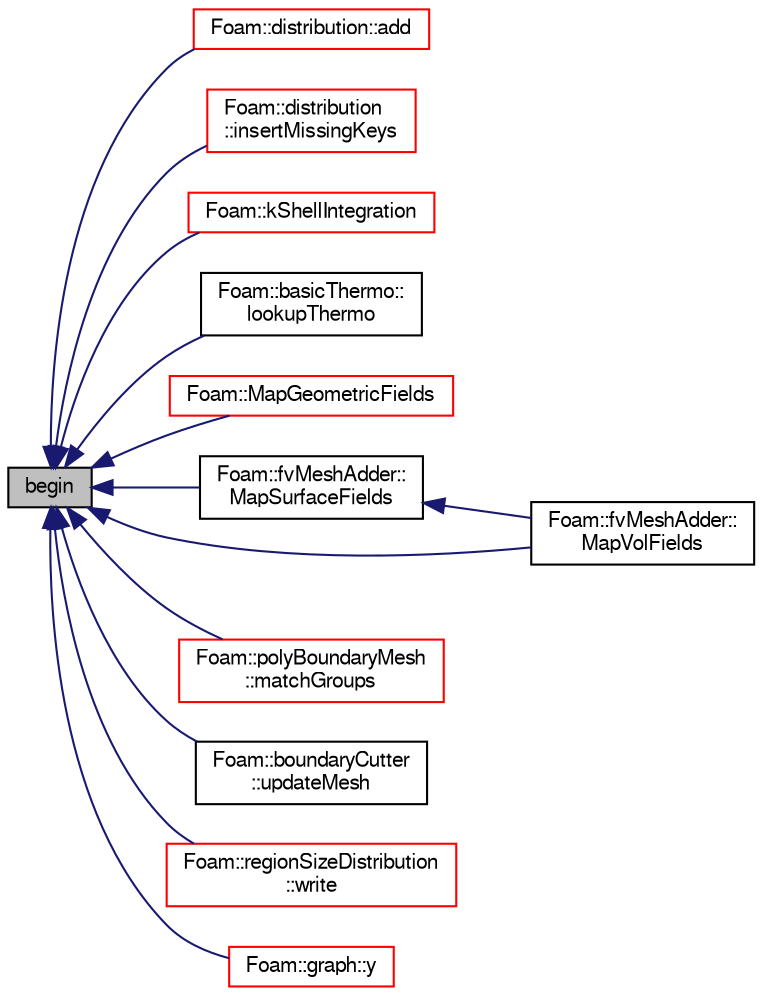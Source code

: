 digraph "begin"
{
  bgcolor="transparent";
  edge [fontname="FreeSans",fontsize="10",labelfontname="FreeSans",labelfontsize="10"];
  node [fontname="FreeSans",fontsize="10",shape=record];
  rankdir="LR";
  Node8848 [label="begin",height=0.2,width=0.4,color="black", fillcolor="grey75", style="filled", fontcolor="black"];
  Node8848 -> Node8849 [dir="back",color="midnightblue",fontsize="10",style="solid",fontname="FreeSans"];
  Node8849 [label="Foam::distribution::add",height=0.2,width=0.4,color="red",URL="$a24386.html#ace52beebdfc96a3f2910c4dfe3c8a85d",tooltip="Add a value to the appropriate bin of the distribution. "];
  Node8848 -> Node8851 [dir="back",color="midnightblue",fontsize="10",style="solid",fontname="FreeSans"];
  Node8851 [label="Foam::distribution\l::insertMissingKeys",height=0.2,width=0.4,color="red",URL="$a24386.html#a3c855f53db1ec61ad3d3d5f12b62629e"];
  Node8848 -> Node8857 [dir="back",color="midnightblue",fontsize="10",style="solid",fontname="FreeSans"];
  Node8857 [label="Foam::kShellIntegration",height=0.2,width=0.4,color="red",URL="$a21124.html#aec40163ae7e05b5bceffe68aa37ea9ae"];
  Node8848 -> Node8859 [dir="back",color="midnightblue",fontsize="10",style="solid",fontname="FreeSans"];
  Node8859 [label="Foam::basicThermo::\llookupThermo",height=0.2,width=0.4,color="black",URL="$a29734.html#a1a973e5b42d222c61500a0d68386822d"];
  Node8848 -> Node8860 [dir="back",color="midnightblue",fontsize="10",style="solid",fontname="FreeSans"];
  Node8860 [label="Foam::MapGeometricFields",height=0.2,width=0.4,color="red",URL="$a21124.html#a9d3ebd661138caaaf855b4f69a0999be",tooltip="Generic Geometric field mapper. "];
  Node8848 -> Node8862 [dir="back",color="midnightblue",fontsize="10",style="solid",fontname="FreeSans"];
  Node8862 [label="Foam::fvMeshAdder::\lMapSurfaceFields",height=0.2,width=0.4,color="black",URL="$a21450.html#ac922e4c0c5c9f6ad9cca372ef61c0da5",tooltip="Map all surfaceFields of Type. "];
  Node8862 -> Node8863 [dir="back",color="midnightblue",fontsize="10",style="solid",fontname="FreeSans"];
  Node8863 [label="Foam::fvMeshAdder::\lMapVolFields",height=0.2,width=0.4,color="black",URL="$a21450.html#a46a9dc762edc65a8de2d5f8e47dca058",tooltip="Map all volFields of Type. "];
  Node8848 -> Node8863 [dir="back",color="midnightblue",fontsize="10",style="solid",fontname="FreeSans"];
  Node8848 -> Node8864 [dir="back",color="midnightblue",fontsize="10",style="solid",fontname="FreeSans"];
  Node8864 [label="Foam::polyBoundaryMesh\l::matchGroups",height=0.2,width=0.4,color="red",URL="$a27402.html#aabd198b93730ce56969e96d23875ab87",tooltip="Match the patches to groups. Returns all the (fully matched) groups. "];
  Node8848 -> Node9175 [dir="back",color="midnightblue",fontsize="10",style="solid",fontname="FreeSans"];
  Node9175 [label="Foam::boundaryCutter\l::updateMesh",height=0.2,width=0.4,color="black",URL="$a21498.html#ad57565956fd4064299f4bd3c4eebb1d4",tooltip="Force recalculation of locally stored data on topological change. "];
  Node8848 -> Node9176 [dir="back",color="midnightblue",fontsize="10",style="solid",fontname="FreeSans"];
  Node9176 [label="Foam::regionSizeDistribution\l::write",height=0.2,width=0.4,color="red",URL="$a28766.html#aac759501cf6c7895a70eecbef0226ae1",tooltip="Calculate the regionSizeDistribution and write. "];
  Node8848 -> Node9178 [dir="back",color="midnightblue",fontsize="10",style="solid",fontname="FreeSans"];
  Node9178 [label="Foam::graph::y",height=0.2,width=0.4,color="red",URL="$a26698.html#a27552edee6f23a4e764f85c3991719a9"];
}
